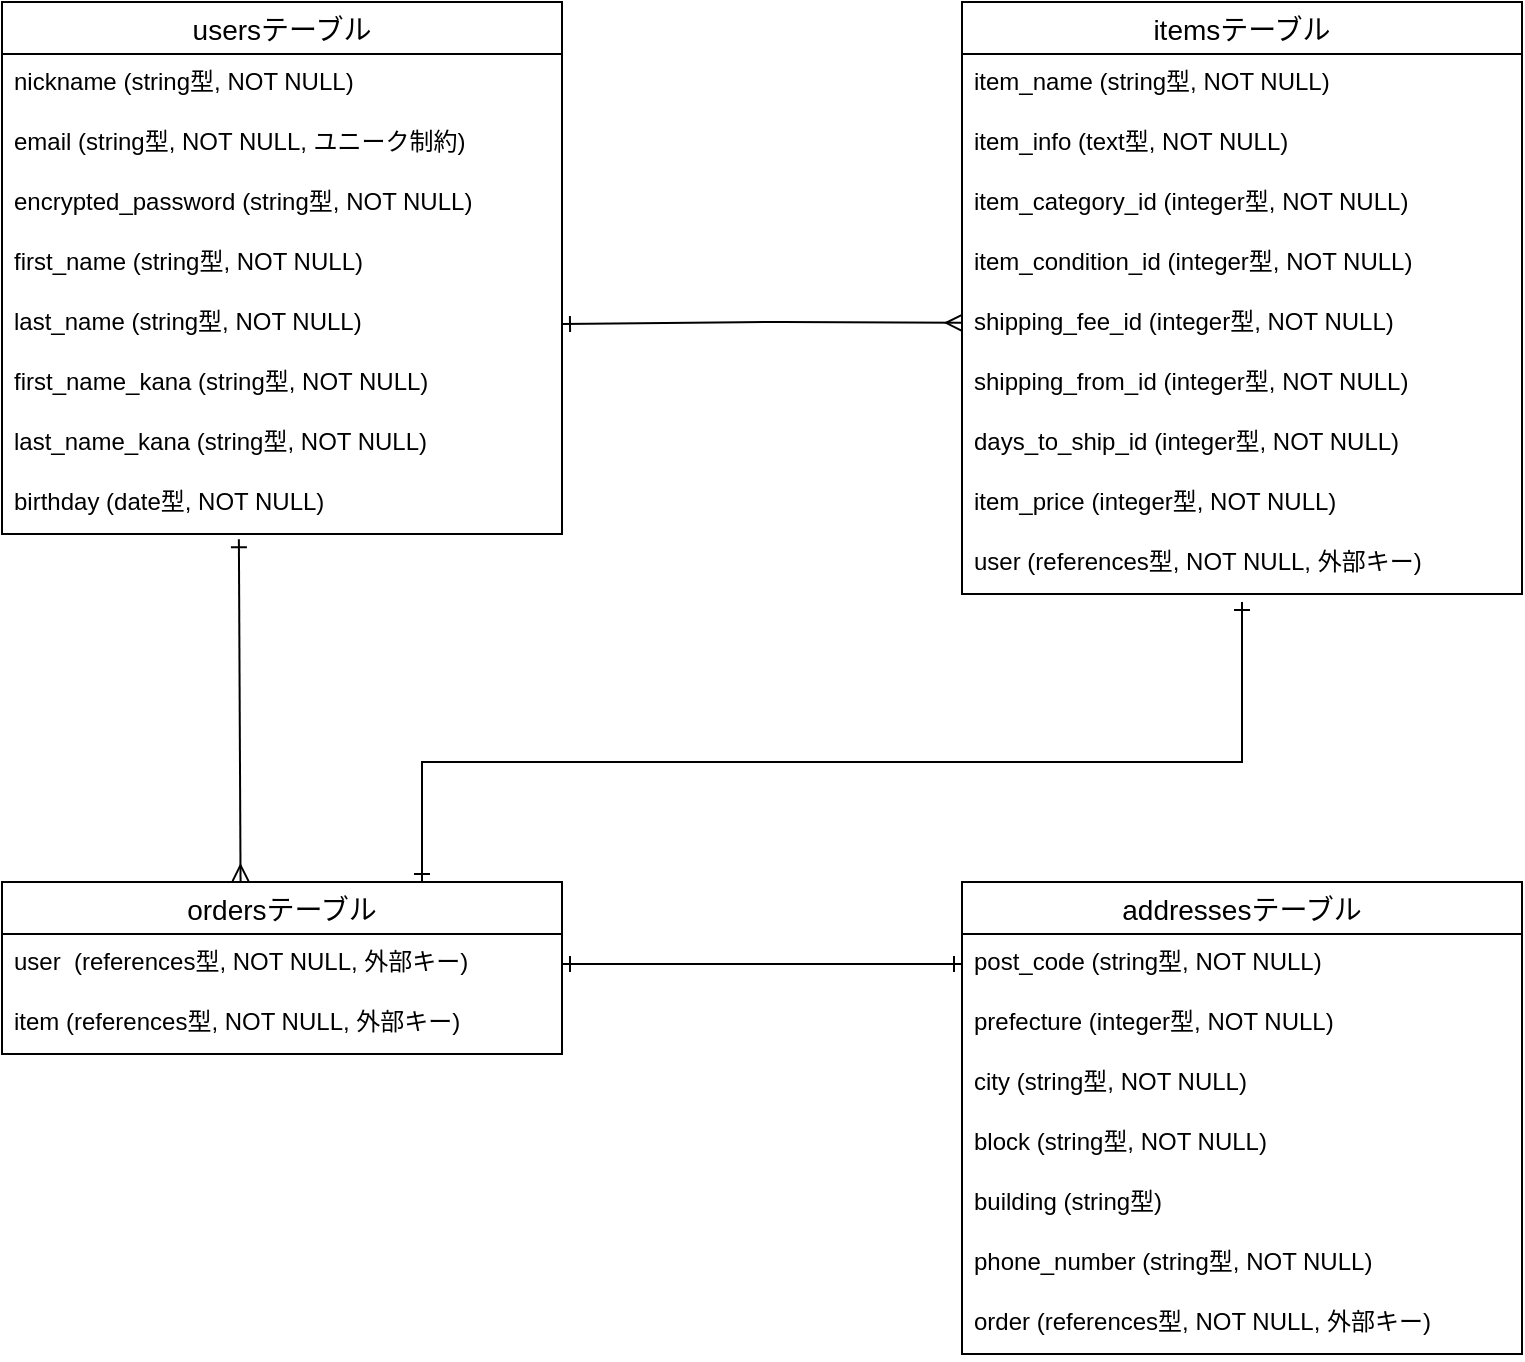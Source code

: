 <mxfile>
    <diagram id="365AHR2eE2Pw4jX3UQKV" name="ページ1">
        <mxGraphModel dx="598" dy="447" grid="1" gridSize="10" guides="1" tooltips="1" connect="1" arrows="1" fold="1" page="1" pageScale="1" pageWidth="827" pageHeight="1169" math="0" shadow="0">
            <root>
                <mxCell id="0"/>
                <mxCell id="1" parent="0"/>
                <mxCell id="67" value="usersテーブル" style="swimlane;fontStyle=0;childLayout=stackLayout;horizontal=1;startSize=26;horizontalStack=0;resizeParent=1;resizeParentMax=0;resizeLast=0;collapsible=1;marginBottom=0;align=center;fontSize=14;" vertex="1" parent="1">
                    <mxGeometry x="40" y="80" width="280" height="266" as="geometry">
                        <mxRectangle x="40" y="80" width="60" height="30" as="alternateBounds"/>
                    </mxGeometry>
                </mxCell>
                <mxCell id="68" value="nickname (string型, NOT NULL)" style="text;strokeColor=none;fillColor=none;spacingLeft=4;spacingRight=4;overflow=hidden;rotatable=0;points=[[0,0.5],[1,0.5]];portConstraint=eastwest;fontSize=12;" vertex="1" parent="67">
                    <mxGeometry y="26" width="280" height="30" as="geometry"/>
                </mxCell>
                <mxCell id="69" value="email (string型, NOT NULL, ユニーク制約)" style="text;strokeColor=none;fillColor=none;spacingLeft=4;spacingRight=4;overflow=hidden;rotatable=0;points=[[0,0.5],[1,0.5]];portConstraint=eastwest;fontSize=12;" vertex="1" parent="67">
                    <mxGeometry y="56" width="280" height="30" as="geometry"/>
                </mxCell>
                <mxCell id="85" value="encrypted_password (string型, NOT NULL)" style="text;strokeColor=none;fillColor=none;spacingLeft=4;spacingRight=4;overflow=hidden;rotatable=0;points=[[0,0.5],[1,0.5]];portConstraint=eastwest;fontSize=12;" vertex="1" parent="67">
                    <mxGeometry y="86" width="280" height="30" as="geometry"/>
                </mxCell>
                <mxCell id="87" value="first_name (string型, NOT NULL)" style="text;strokeColor=none;fillColor=none;spacingLeft=4;spacingRight=4;overflow=hidden;rotatable=0;points=[[0,0.5],[1,0.5]];portConstraint=eastwest;fontSize=12;" vertex="1" parent="67">
                    <mxGeometry y="116" width="280" height="30" as="geometry"/>
                </mxCell>
                <mxCell id="88" value="last_name (string型, NOT NULL)" style="text;strokeColor=none;fillColor=none;spacingLeft=4;spacingRight=4;overflow=hidden;rotatable=0;points=[[0,0.5],[1,0.5]];portConstraint=eastwest;fontSize=12;" vertex="1" parent="67">
                    <mxGeometry y="146" width="280" height="30" as="geometry"/>
                </mxCell>
                <mxCell id="89" value="first_name_kana (string型, NOT NULL)" style="text;strokeColor=none;fillColor=none;spacingLeft=4;spacingRight=4;overflow=hidden;rotatable=0;points=[[0,0.5],[1,0.5]];portConstraint=eastwest;fontSize=12;" vertex="1" parent="67">
                    <mxGeometry y="176" width="280" height="30" as="geometry"/>
                </mxCell>
                <mxCell id="90" value="last_name_kana (string型, NOT NULL)" style="text;strokeColor=none;fillColor=none;spacingLeft=4;spacingRight=4;overflow=hidden;rotatable=0;points=[[0,0.5],[1,0.5]];portConstraint=eastwest;fontSize=12;" vertex="1" parent="67">
                    <mxGeometry y="206" width="280" height="30" as="geometry"/>
                </mxCell>
                <mxCell id="91" value="birthday (date型, NOT NULL)" style="text;strokeColor=none;fillColor=none;spacingLeft=4;spacingRight=4;overflow=hidden;rotatable=0;points=[[0,0.5],[1,0.5]];portConstraint=eastwest;fontSize=12;" vertex="1" parent="67">
                    <mxGeometry y="236" width="280" height="30" as="geometry"/>
                </mxCell>
                <mxCell id="92" value="itemsテーブル" style="swimlane;fontStyle=0;childLayout=stackLayout;horizontal=1;startSize=26;horizontalStack=0;resizeParent=1;resizeParentMax=0;resizeLast=0;collapsible=1;marginBottom=0;align=center;fontSize=14;" vertex="1" parent="1">
                    <mxGeometry x="520" y="80" width="280" height="296" as="geometry"/>
                </mxCell>
                <mxCell id="94" value="item_name (string型, NOT NULL)" style="text;strokeColor=none;fillColor=none;spacingLeft=4;spacingRight=4;overflow=hidden;rotatable=0;points=[[0,0.5],[1,0.5]];portConstraint=eastwest;fontSize=12;" vertex="1" parent="92">
                    <mxGeometry y="26" width="280" height="30" as="geometry"/>
                </mxCell>
                <mxCell id="95" value="item_info (text型, NOT NULL)" style="text;strokeColor=none;fillColor=none;spacingLeft=4;spacingRight=4;overflow=hidden;rotatable=0;points=[[0,0.5],[1,0.5]];portConstraint=eastwest;fontSize=12;" vertex="1" parent="92">
                    <mxGeometry y="56" width="280" height="30" as="geometry"/>
                </mxCell>
                <mxCell id="96" value="item_category_id (integer型, NOT NULL)" style="text;strokeColor=none;fillColor=none;spacingLeft=4;spacingRight=4;overflow=hidden;rotatable=0;points=[[0,0.5],[1,0.5]];portConstraint=eastwest;fontSize=12;" vertex="1" parent="92">
                    <mxGeometry y="86" width="280" height="30" as="geometry"/>
                </mxCell>
                <mxCell id="97" value="item_condition_id (integer型, NOT NULL)" style="text;strokeColor=none;fillColor=none;spacingLeft=4;spacingRight=4;overflow=hidden;rotatable=0;points=[[0,0.5],[1,0.5]];portConstraint=eastwest;fontSize=12;" vertex="1" parent="92">
                    <mxGeometry y="116" width="280" height="30" as="geometry"/>
                </mxCell>
                <mxCell id="98" value="shipping_fee_id (integer型, NOT NULL)" style="text;strokeColor=none;fillColor=none;spacingLeft=4;spacingRight=4;overflow=hidden;rotatable=0;points=[[0,0.5],[1,0.5]];portConstraint=eastwest;fontSize=12;" vertex="1" parent="92">
                    <mxGeometry y="146" width="280" height="30" as="geometry"/>
                </mxCell>
                <mxCell id="101" value="shipping_from_id (integer型, NOT NULL)" style="text;strokeColor=none;fillColor=none;spacingLeft=4;spacingRight=4;overflow=hidden;rotatable=0;points=[[0,0.5],[1,0.5]];portConstraint=eastwest;fontSize=12;" vertex="1" parent="92">
                    <mxGeometry y="176" width="280" height="30" as="geometry"/>
                </mxCell>
                <mxCell id="102" value="days_to_ship_id (integer型, NOT NULL)" style="text;strokeColor=none;fillColor=none;spacingLeft=4;spacingRight=4;overflow=hidden;rotatable=0;points=[[0,0.5],[1,0.5]];portConstraint=eastwest;fontSize=12;" vertex="1" parent="92">
                    <mxGeometry y="206" width="280" height="30" as="geometry"/>
                </mxCell>
                <mxCell id="100" value="item_price (integer型, NOT NULL)" style="text;strokeColor=none;fillColor=none;spacingLeft=4;spacingRight=4;overflow=hidden;rotatable=0;points=[[0,0.5],[1,0.5]];portConstraint=eastwest;fontSize=12;" vertex="1" parent="92">
                    <mxGeometry y="236" width="280" height="30" as="geometry"/>
                </mxCell>
                <mxCell id="103" value="user (references型, NOT NULL, 外部キー)" style="text;strokeColor=none;fillColor=none;spacingLeft=4;spacingRight=4;overflow=hidden;rotatable=0;points=[[0,0.5],[1,0.5]];portConstraint=eastwest;fontSize=12;" vertex="1" parent="92">
                    <mxGeometry y="266" width="280" height="30" as="geometry"/>
                </mxCell>
                <mxCell id="110" value="ordersテーブル" style="swimlane;fontStyle=0;childLayout=stackLayout;horizontal=1;startSize=26;horizontalStack=0;resizeParent=1;resizeParentMax=0;resizeLast=0;collapsible=1;marginBottom=0;align=center;fontSize=14;" vertex="1" parent="1">
                    <mxGeometry x="40" y="520" width="280" height="86" as="geometry"/>
                </mxCell>
                <mxCell id="111" value="user  (references型, NOT NULL, 外部キー)" style="text;strokeColor=none;fillColor=none;spacingLeft=4;spacingRight=4;overflow=hidden;rotatable=0;points=[[0,0.5],[1,0.5]];portConstraint=eastwest;fontSize=12;" vertex="1" parent="110">
                    <mxGeometry y="26" width="280" height="30" as="geometry"/>
                </mxCell>
                <mxCell id="123" value="item (references型, NOT NULL, 外部キー)" style="text;strokeColor=none;fillColor=none;spacingLeft=4;spacingRight=4;overflow=hidden;rotatable=0;points=[[0,0.5],[1,0.5]];portConstraint=eastwest;fontSize=12;" vertex="1" parent="110">
                    <mxGeometry y="56" width="280" height="30" as="geometry"/>
                </mxCell>
                <mxCell id="114" value="addressesテーブル" style="swimlane;fontStyle=0;childLayout=stackLayout;horizontal=1;startSize=26;horizontalStack=0;resizeParent=1;resizeParentMax=0;resizeLast=0;collapsible=1;marginBottom=0;align=center;fontSize=14;" vertex="1" parent="1">
                    <mxGeometry x="520" y="520" width="280" height="236" as="geometry"/>
                </mxCell>
                <mxCell id="115" value="post_code (string型, NOT NULL)" style="text;strokeColor=none;fillColor=none;spacingLeft=4;spacingRight=4;overflow=hidden;rotatable=0;points=[[0,0.5],[1,0.5]];portConstraint=eastwest;fontSize=12;" vertex="1" parent="114">
                    <mxGeometry y="26" width="280" height="30" as="geometry"/>
                </mxCell>
                <mxCell id="116" value="prefecture (integer型, NOT NULL)" style="text;strokeColor=none;fillColor=none;spacingLeft=4;spacingRight=4;overflow=hidden;rotatable=0;points=[[0,0.5],[1,0.5]];portConstraint=eastwest;fontSize=12;" vertex="1" parent="114">
                    <mxGeometry y="56" width="280" height="30" as="geometry"/>
                </mxCell>
                <mxCell id="117" value="city (string型, NOT NULL)" style="text;strokeColor=none;fillColor=none;spacingLeft=4;spacingRight=4;overflow=hidden;rotatable=0;points=[[0,0.5],[1,0.5]];portConstraint=eastwest;fontSize=12;" vertex="1" parent="114">
                    <mxGeometry y="86" width="280" height="30" as="geometry"/>
                </mxCell>
                <mxCell id="119" value="block (string型, NOT NULL)" style="text;strokeColor=none;fillColor=none;spacingLeft=4;spacingRight=4;overflow=hidden;rotatable=0;points=[[0,0.5],[1,0.5]];portConstraint=eastwest;fontSize=12;" vertex="1" parent="114">
                    <mxGeometry y="116" width="280" height="30" as="geometry"/>
                </mxCell>
                <mxCell id="121" value="building (string型)" style="text;strokeColor=none;fillColor=none;spacingLeft=4;spacingRight=4;overflow=hidden;rotatable=0;points=[[0,0.5],[1,0.5]];portConstraint=eastwest;fontSize=12;" vertex="1" parent="114">
                    <mxGeometry y="146" width="280" height="30" as="geometry"/>
                </mxCell>
                <mxCell id="118" value="phone_number (string型, NOT NULL)" style="text;strokeColor=none;fillColor=none;spacingLeft=4;spacingRight=4;overflow=hidden;rotatable=0;points=[[0,0.5],[1,0.5]];portConstraint=eastwest;fontSize=12;" vertex="1" parent="114">
                    <mxGeometry y="176" width="280" height="30" as="geometry"/>
                </mxCell>
                <mxCell id="125" value="order (references型, NOT NULL, 外部キー)" style="text;strokeColor=none;fillColor=none;spacingLeft=4;spacingRight=4;overflow=hidden;rotatable=0;points=[[0,0.5],[1,0.5]];portConstraint=eastwest;fontSize=12;" vertex="1" parent="114">
                    <mxGeometry y="206" width="280" height="30" as="geometry"/>
                </mxCell>
                <mxCell id="126" style="edgeStyle=none;html=1;endArrow=ERmany;endFill=0;startArrow=ERone;startFill=0;strokeColor=default;strokeWidth=1;rounded=1;exitX=1;exitY=0.5;exitDx=0;exitDy=0;" edge="1" parent="1" source="88" target="98">
                    <mxGeometry relative="1" as="geometry">
                        <mxPoint x="330" y="240" as="sourcePoint"/>
                        <mxPoint x="470" y="181" as="targetPoint"/>
                        <Array as="points">
                            <mxPoint x="420" y="240"/>
                        </Array>
                    </mxGeometry>
                </mxCell>
                <mxCell id="128" style="edgeStyle=none;rounded=1;jumpSize=10;html=1;exitX=1;exitY=0.5;exitDx=0;exitDy=0;entryX=0;entryY=0.5;entryDx=0;entryDy=0;strokeColor=default;strokeWidth=1;startArrow=ERone;startFill=0;endArrow=ERone;endFill=0;" edge="1" parent="1" source="111" target="115">
                    <mxGeometry relative="1" as="geometry"/>
                </mxCell>
                <mxCell id="129" style="edgeStyle=orthogonalEdgeStyle;rounded=0;jumpSize=10;html=1;strokeColor=default;strokeWidth=1;startArrow=ERone;startFill=0;endArrow=ERone;endFill=0;entryX=0.75;entryY=0;entryDx=0;entryDy=0;" edge="1" parent="1" target="110">
                    <mxGeometry relative="1" as="geometry">
                        <mxPoint x="660" y="380" as="sourcePoint"/>
                        <mxPoint x="650" y="376" as="targetPoint"/>
                        <Array as="points">
                            <mxPoint x="660" y="460"/>
                            <mxPoint x="250" y="460"/>
                        </Array>
                    </mxGeometry>
                </mxCell>
                <mxCell id="132" style="edgeStyle=none;html=1;endArrow=ERmany;endFill=0;startArrow=ERone;startFill=0;strokeColor=default;strokeWidth=1;rounded=1;exitX=0.423;exitY=1.087;exitDx=0;exitDy=0;entryX=0.426;entryY=-0.005;entryDx=0;entryDy=0;entryPerimeter=0;exitPerimeter=0;" edge="1" parent="1" source="91" target="110">
                    <mxGeometry relative="1" as="geometry">
                        <mxPoint x="210" y="400" as="sourcePoint"/>
                        <mxPoint x="410" y="399.417" as="targetPoint"/>
                        <Array as="points"/>
                    </mxGeometry>
                </mxCell>
            </root>
        </mxGraphModel>
    </diagram>
</mxfile>